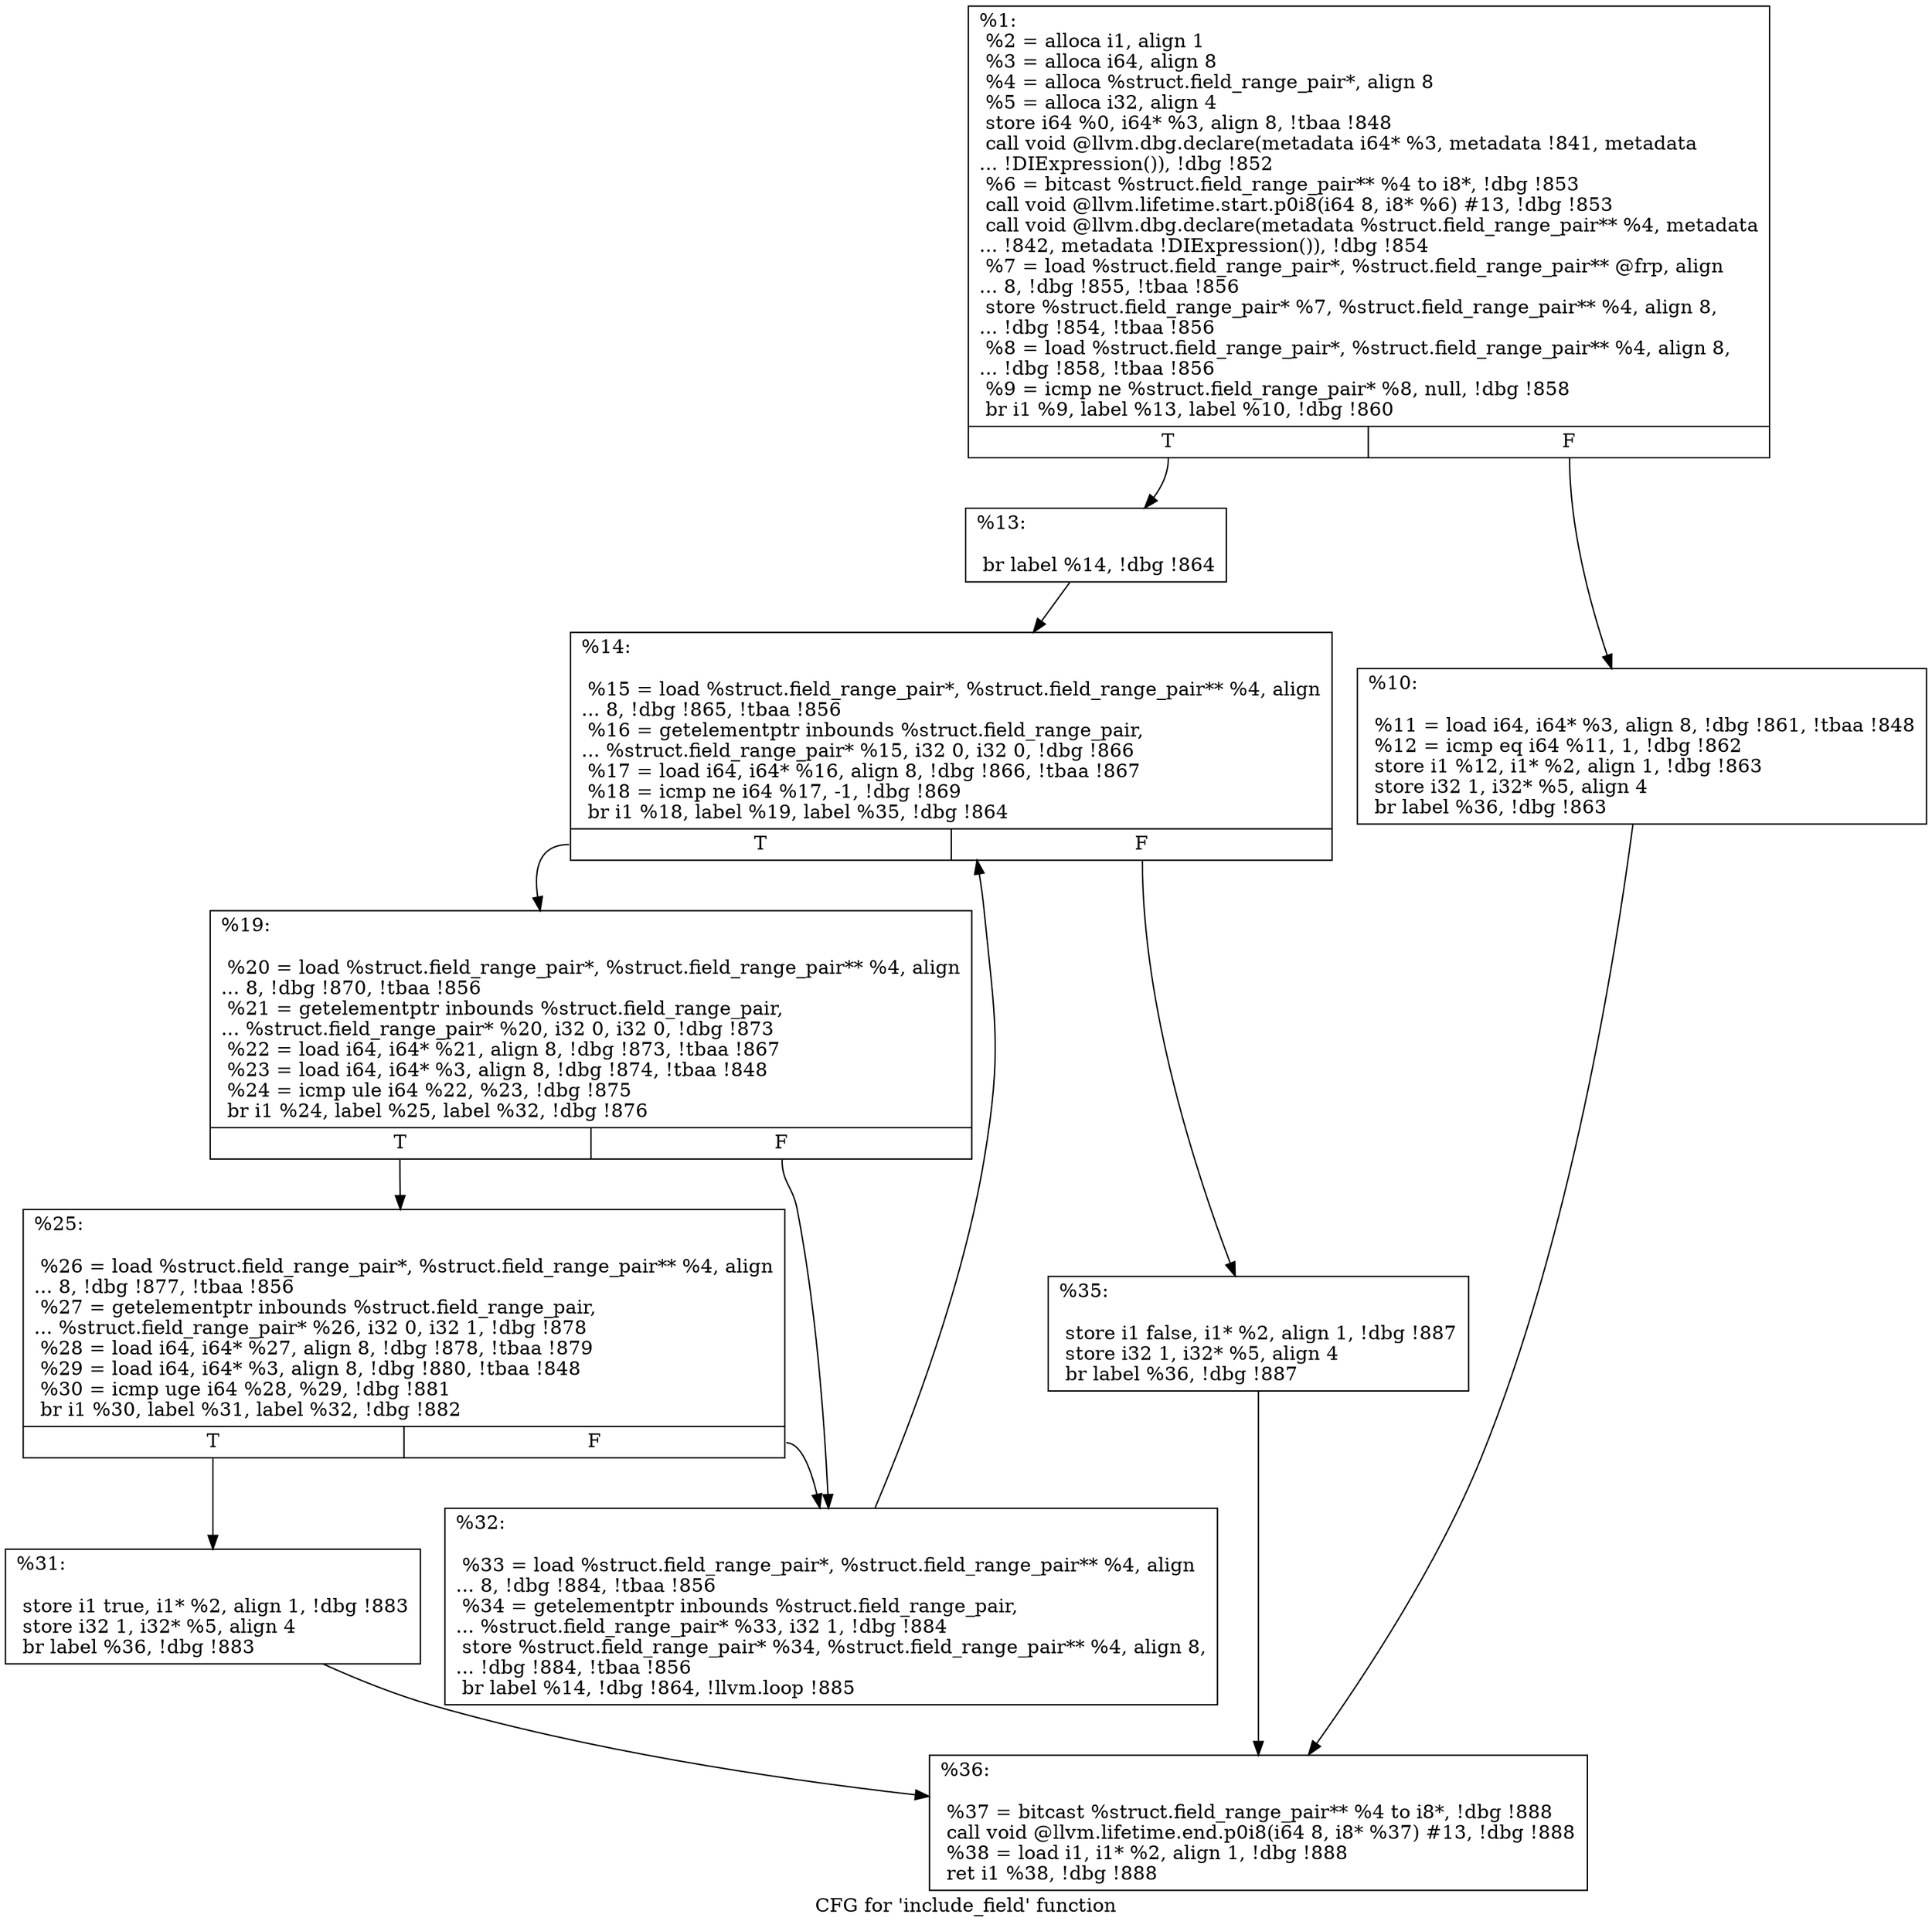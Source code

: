 digraph "CFG for 'include_field' function" {
	label="CFG for 'include_field' function";

	Node0xaa8ce0 [shape=record,label="{%1:\l  %2 = alloca i1, align 1\l  %3 = alloca i64, align 8\l  %4 = alloca %struct.field_range_pair*, align 8\l  %5 = alloca i32, align 4\l  store i64 %0, i64* %3, align 8, !tbaa !848\l  call void @llvm.dbg.declare(metadata i64* %3, metadata !841, metadata\l... !DIExpression()), !dbg !852\l  %6 = bitcast %struct.field_range_pair** %4 to i8*, !dbg !853\l  call void @llvm.lifetime.start.p0i8(i64 8, i8* %6) #13, !dbg !853\l  call void @llvm.dbg.declare(metadata %struct.field_range_pair** %4, metadata\l... !842, metadata !DIExpression()), !dbg !854\l  %7 = load %struct.field_range_pair*, %struct.field_range_pair** @frp, align\l... 8, !dbg !855, !tbaa !856\l  store %struct.field_range_pair* %7, %struct.field_range_pair** %4, align 8,\l... !dbg !854, !tbaa !856\l  %8 = load %struct.field_range_pair*, %struct.field_range_pair** %4, align 8,\l... !dbg !858, !tbaa !856\l  %9 = icmp ne %struct.field_range_pair* %8, null, !dbg !858\l  br i1 %9, label %13, label %10, !dbg !860\l|{<s0>T|<s1>F}}"];
	Node0xaa8ce0:s0 -> Node0xad6660;
	Node0xaa8ce0:s1 -> Node0xaa9060;
	Node0xaa9060 [shape=record,label="{%10:\l\l  %11 = load i64, i64* %3, align 8, !dbg !861, !tbaa !848\l  %12 = icmp eq i64 %11, 1, !dbg !862\l  store i1 %12, i1* %2, align 1, !dbg !863\l  store i32 1, i32* %5, align 4\l  br label %36, !dbg !863\l}"];
	Node0xaa9060 -> Node0xad6890;
	Node0xad6660 [shape=record,label="{%13:\l\l  br label %14, !dbg !864\l}"];
	Node0xad6660 -> Node0xad66b0;
	Node0xad66b0 [shape=record,label="{%14:\l\l  %15 = load %struct.field_range_pair*, %struct.field_range_pair** %4, align\l... 8, !dbg !865, !tbaa !856\l  %16 = getelementptr inbounds %struct.field_range_pair,\l... %struct.field_range_pair* %15, i32 0, i32 0, !dbg !866\l  %17 = load i64, i64* %16, align 8, !dbg !866, !tbaa !867\l  %18 = icmp ne i64 %17, -1, !dbg !869\l  br i1 %18, label %19, label %35, !dbg !864\l|{<s0>T|<s1>F}}"];
	Node0xad66b0:s0 -> Node0xad6700;
	Node0xad66b0:s1 -> Node0xad6840;
	Node0xad6700 [shape=record,label="{%19:\l\l  %20 = load %struct.field_range_pair*, %struct.field_range_pair** %4, align\l... 8, !dbg !870, !tbaa !856\l  %21 = getelementptr inbounds %struct.field_range_pair,\l... %struct.field_range_pair* %20, i32 0, i32 0, !dbg !873\l  %22 = load i64, i64* %21, align 8, !dbg !873, !tbaa !867\l  %23 = load i64, i64* %3, align 8, !dbg !874, !tbaa !848\l  %24 = icmp ule i64 %22, %23, !dbg !875\l  br i1 %24, label %25, label %32, !dbg !876\l|{<s0>T|<s1>F}}"];
	Node0xad6700:s0 -> Node0xad6750;
	Node0xad6700:s1 -> Node0xad67f0;
	Node0xad6750 [shape=record,label="{%25:\l\l  %26 = load %struct.field_range_pair*, %struct.field_range_pair** %4, align\l... 8, !dbg !877, !tbaa !856\l  %27 = getelementptr inbounds %struct.field_range_pair,\l... %struct.field_range_pair* %26, i32 0, i32 1, !dbg !878\l  %28 = load i64, i64* %27, align 8, !dbg !878, !tbaa !879\l  %29 = load i64, i64* %3, align 8, !dbg !880, !tbaa !848\l  %30 = icmp uge i64 %28, %29, !dbg !881\l  br i1 %30, label %31, label %32, !dbg !882\l|{<s0>T|<s1>F}}"];
	Node0xad6750:s0 -> Node0xad67a0;
	Node0xad6750:s1 -> Node0xad67f0;
	Node0xad67a0 [shape=record,label="{%31:\l\l  store i1 true, i1* %2, align 1, !dbg !883\l  store i32 1, i32* %5, align 4\l  br label %36, !dbg !883\l}"];
	Node0xad67a0 -> Node0xad6890;
	Node0xad67f0 [shape=record,label="{%32:\l\l  %33 = load %struct.field_range_pair*, %struct.field_range_pair** %4, align\l... 8, !dbg !884, !tbaa !856\l  %34 = getelementptr inbounds %struct.field_range_pair,\l... %struct.field_range_pair* %33, i32 1, !dbg !884\l  store %struct.field_range_pair* %34, %struct.field_range_pair** %4, align 8,\l... !dbg !884, !tbaa !856\l  br label %14, !dbg !864, !llvm.loop !885\l}"];
	Node0xad67f0 -> Node0xad66b0;
	Node0xad6840 [shape=record,label="{%35:\l\l  store i1 false, i1* %2, align 1, !dbg !887\l  store i32 1, i32* %5, align 4\l  br label %36, !dbg !887\l}"];
	Node0xad6840 -> Node0xad6890;
	Node0xad6890 [shape=record,label="{%36:\l\l  %37 = bitcast %struct.field_range_pair** %4 to i8*, !dbg !888\l  call void @llvm.lifetime.end.p0i8(i64 8, i8* %37) #13, !dbg !888\l  %38 = load i1, i1* %2, align 1, !dbg !888\l  ret i1 %38, !dbg !888\l}"];
}
